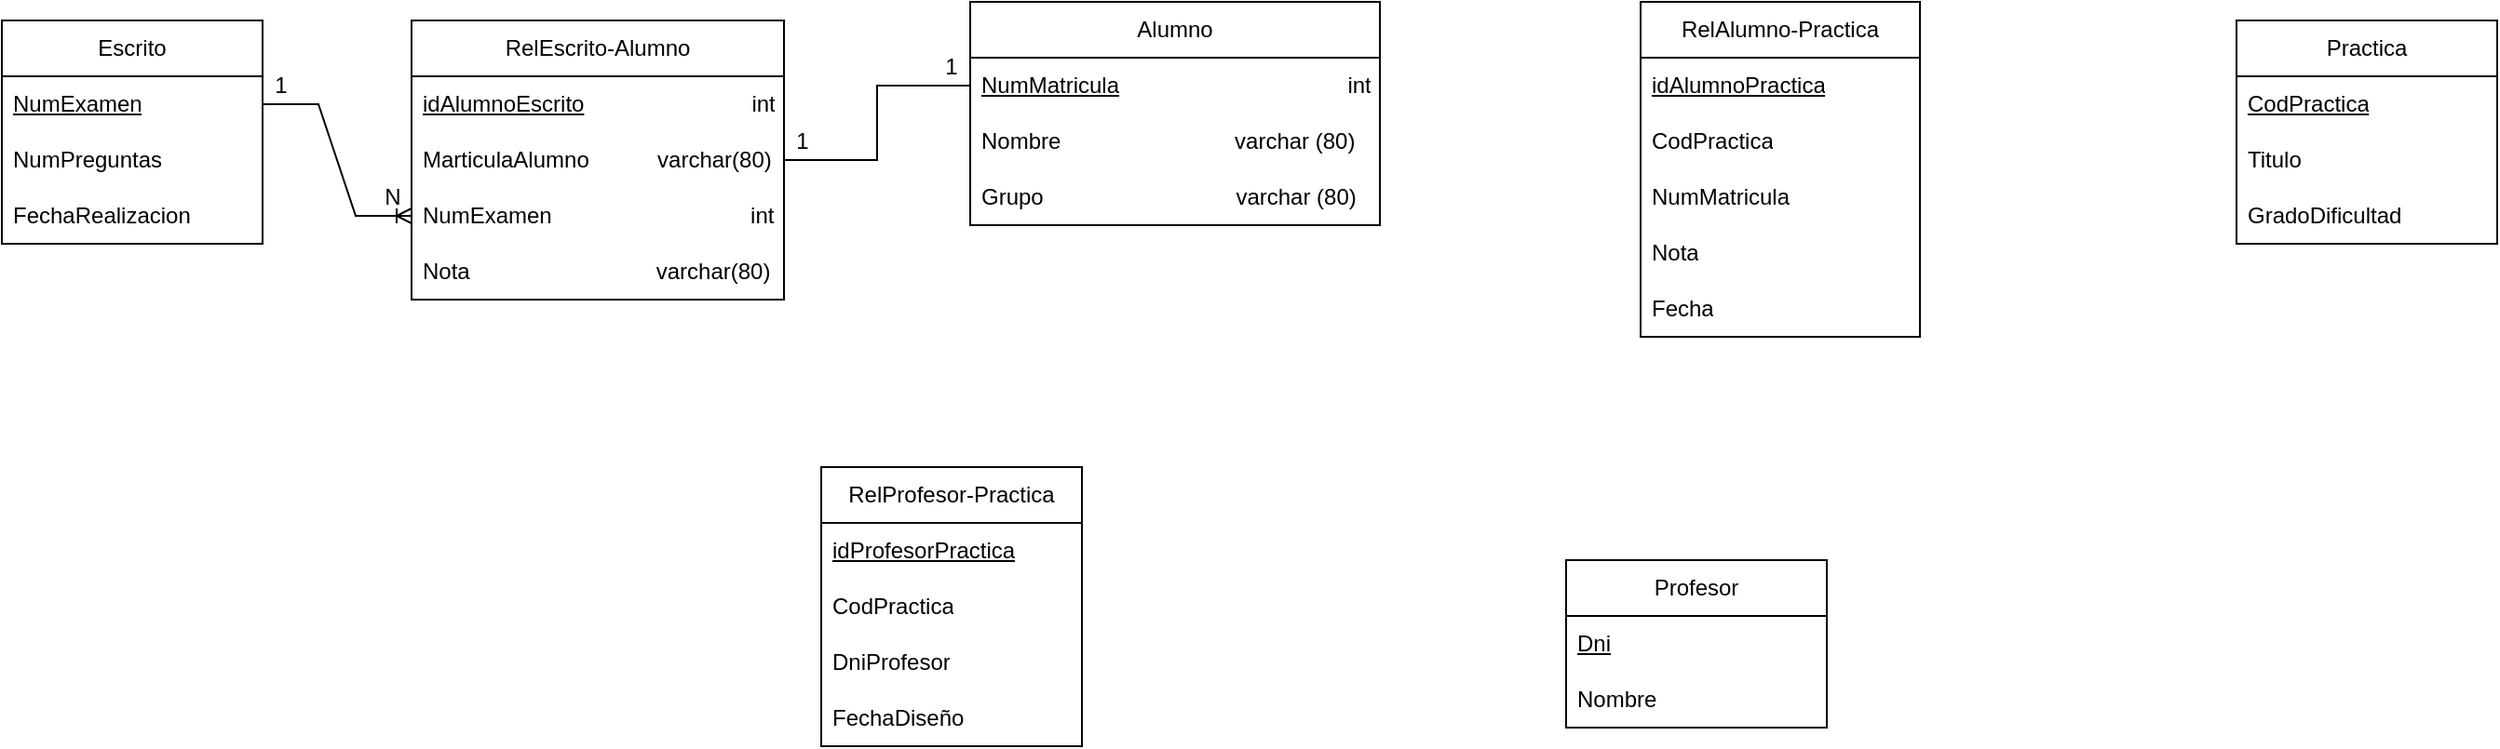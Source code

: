 <mxfile version="27.0.5">
  <diagram name="Página-1" id="xPp2_M8llciqqn24pOAx">
    <mxGraphModel dx="1727" dy="1536" grid="1" gridSize="10" guides="1" tooltips="1" connect="1" arrows="1" fold="1" page="1" pageScale="1" pageWidth="827" pageHeight="1169" math="0" shadow="0">
      <root>
        <mxCell id="0" />
        <mxCell id="1" parent="0" />
        <mxCell id="a4hIZ4BiiUJpr-HaFe81-6" value="Practica" style="swimlane;fontStyle=0;childLayout=stackLayout;horizontal=1;startSize=30;horizontalStack=0;resizeParent=1;resizeParentMax=0;resizeLast=0;collapsible=1;marginBottom=0;whiteSpace=wrap;html=1;" vertex="1" parent="1">
          <mxGeometry x="1010" y="-220" width="140" height="120" as="geometry" />
        </mxCell>
        <mxCell id="a4hIZ4BiiUJpr-HaFe81-7" value="&lt;u&gt;CodPractica&lt;/u&gt;" style="text;strokeColor=none;fillColor=none;align=left;verticalAlign=middle;spacingLeft=4;spacingRight=4;overflow=hidden;points=[[0,0.5],[1,0.5]];portConstraint=eastwest;rotatable=0;whiteSpace=wrap;html=1;" vertex="1" parent="a4hIZ4BiiUJpr-HaFe81-6">
          <mxGeometry y="30" width="140" height="30" as="geometry" />
        </mxCell>
        <mxCell id="a4hIZ4BiiUJpr-HaFe81-8" value="Titulo" style="text;strokeColor=none;fillColor=none;align=left;verticalAlign=middle;spacingLeft=4;spacingRight=4;overflow=hidden;points=[[0,0.5],[1,0.5]];portConstraint=eastwest;rotatable=0;whiteSpace=wrap;html=1;" vertex="1" parent="a4hIZ4BiiUJpr-HaFe81-6">
          <mxGeometry y="60" width="140" height="30" as="geometry" />
        </mxCell>
        <mxCell id="a4hIZ4BiiUJpr-HaFe81-9" value="GradoDificultad" style="text;strokeColor=none;fillColor=none;align=left;verticalAlign=middle;spacingLeft=4;spacingRight=4;overflow=hidden;points=[[0,0.5],[1,0.5]];portConstraint=eastwest;rotatable=0;whiteSpace=wrap;html=1;" vertex="1" parent="a4hIZ4BiiUJpr-HaFe81-6">
          <mxGeometry y="90" width="140" height="30" as="geometry" />
        </mxCell>
        <mxCell id="a4hIZ4BiiUJpr-HaFe81-10" value="Profesor" style="swimlane;fontStyle=0;childLayout=stackLayout;horizontal=1;startSize=30;horizontalStack=0;resizeParent=1;resizeParentMax=0;resizeLast=0;collapsible=1;marginBottom=0;whiteSpace=wrap;html=1;" vertex="1" parent="1">
          <mxGeometry x="650" y="70" width="140" height="90" as="geometry" />
        </mxCell>
        <mxCell id="a4hIZ4BiiUJpr-HaFe81-11" value="&lt;u&gt;Dni&lt;/u&gt;" style="text;strokeColor=none;fillColor=none;align=left;verticalAlign=middle;spacingLeft=4;spacingRight=4;overflow=hidden;points=[[0,0.5],[1,0.5]];portConstraint=eastwest;rotatable=0;whiteSpace=wrap;html=1;" vertex="1" parent="a4hIZ4BiiUJpr-HaFe81-10">
          <mxGeometry y="30" width="140" height="30" as="geometry" />
        </mxCell>
        <mxCell id="a4hIZ4BiiUJpr-HaFe81-12" value="Nombre" style="text;strokeColor=none;fillColor=none;align=left;verticalAlign=middle;spacingLeft=4;spacingRight=4;overflow=hidden;points=[[0,0.5],[1,0.5]];portConstraint=eastwest;rotatable=0;whiteSpace=wrap;html=1;" vertex="1" parent="a4hIZ4BiiUJpr-HaFe81-10">
          <mxGeometry y="60" width="140" height="30" as="geometry" />
        </mxCell>
        <mxCell id="a4hIZ4BiiUJpr-HaFe81-14" value="Alumno" style="swimlane;fontStyle=0;childLayout=stackLayout;horizontal=1;startSize=30;horizontalStack=0;resizeParent=1;resizeParentMax=0;resizeLast=0;collapsible=1;marginBottom=0;whiteSpace=wrap;html=1;" vertex="1" parent="1">
          <mxGeometry x="330" y="-230" width="220" height="120" as="geometry" />
        </mxCell>
        <mxCell id="a4hIZ4BiiUJpr-HaFe81-15" value="&lt;div style=&quot;text-align: right;&quot;&gt;&lt;u style=&quot;background-color: transparent; color: light-dark(rgb(0, 0, 0), rgb(255, 255, 255));&quot;&gt;NumMatricula&lt;/u&gt;&lt;span style=&quot;background-color: transparent; color: light-dark(rgb(0, 0, 0), rgb(255, 255, 255));&quot;&gt;&amp;nbsp; &amp;nbsp; &amp;nbsp; &amp;nbsp; &amp;nbsp; &amp;nbsp; &amp;nbsp; &amp;nbsp; &lt;span style=&quot;white-space: pre;&quot;&gt;&#x9;&lt;/span&gt;&amp;nbsp; &amp;nbsp; &amp;nbsp; &amp;nbsp; &amp;nbsp; &amp;nbsp; &amp;nbsp; &amp;nbsp; &amp;nbsp;&amp;nbsp;&amp;nbsp;int&lt;/span&gt;&lt;/div&gt;" style="text;strokeColor=none;fillColor=none;align=left;verticalAlign=middle;spacingLeft=4;spacingRight=4;overflow=hidden;points=[[0,0.5],[1,0.5]];portConstraint=eastwest;rotatable=0;whiteSpace=wrap;html=1;" vertex="1" parent="a4hIZ4BiiUJpr-HaFe81-14">
          <mxGeometry y="30" width="220" height="30" as="geometry" />
        </mxCell>
        <mxCell id="a4hIZ4BiiUJpr-HaFe81-16" value="Nombre&amp;nbsp; &amp;nbsp; &amp;nbsp; &amp;nbsp; &amp;nbsp; &amp;nbsp; &amp;nbsp; &amp;nbsp; &amp;nbsp; &amp;nbsp; &amp;nbsp; &amp;nbsp; &amp;nbsp; &amp;nbsp; varchar (80)" style="text;strokeColor=none;fillColor=none;align=left;verticalAlign=middle;spacingLeft=4;spacingRight=4;overflow=hidden;points=[[0,0.5],[1,0.5]];portConstraint=eastwest;rotatable=0;whiteSpace=wrap;html=1;" vertex="1" parent="a4hIZ4BiiUJpr-HaFe81-14">
          <mxGeometry y="60" width="220" height="30" as="geometry" />
        </mxCell>
        <mxCell id="a4hIZ4BiiUJpr-HaFe81-17" value="Grupo&amp;nbsp; &amp;nbsp; &amp;nbsp; &amp;nbsp; &amp;nbsp; &amp;nbsp; &amp;nbsp; &amp;nbsp; &amp;nbsp; &amp;nbsp; &amp;nbsp; &amp;nbsp; &amp;nbsp; &amp;nbsp; &amp;nbsp; &amp;nbsp;varchar (80)" style="text;strokeColor=none;fillColor=none;align=left;verticalAlign=middle;spacingLeft=4;spacingRight=4;overflow=hidden;points=[[0,0.5],[1,0.5]];portConstraint=eastwest;rotatable=0;whiteSpace=wrap;html=1;" vertex="1" parent="a4hIZ4BiiUJpr-HaFe81-14">
          <mxGeometry y="90" width="220" height="30" as="geometry" />
        </mxCell>
        <mxCell id="a4hIZ4BiiUJpr-HaFe81-18" value="Escrito" style="swimlane;fontStyle=0;childLayout=stackLayout;horizontal=1;startSize=30;horizontalStack=0;resizeParent=1;resizeParentMax=0;resizeLast=0;collapsible=1;marginBottom=0;whiteSpace=wrap;html=1;" vertex="1" parent="1">
          <mxGeometry x="-190" y="-220" width="140" height="120" as="geometry" />
        </mxCell>
        <mxCell id="a4hIZ4BiiUJpr-HaFe81-19" value="&lt;u&gt;NumExamen&lt;/u&gt;" style="text;strokeColor=none;fillColor=none;align=left;verticalAlign=middle;spacingLeft=4;spacingRight=4;overflow=hidden;points=[[0,0.5],[1,0.5]];portConstraint=eastwest;rotatable=0;whiteSpace=wrap;html=1;" vertex="1" parent="a4hIZ4BiiUJpr-HaFe81-18">
          <mxGeometry y="30" width="140" height="30" as="geometry" />
        </mxCell>
        <mxCell id="a4hIZ4BiiUJpr-HaFe81-20" value="NumPreguntas" style="text;strokeColor=none;fillColor=none;align=left;verticalAlign=middle;spacingLeft=4;spacingRight=4;overflow=hidden;points=[[0,0.5],[1,0.5]];portConstraint=eastwest;rotatable=0;whiteSpace=wrap;html=1;" vertex="1" parent="a4hIZ4BiiUJpr-HaFe81-18">
          <mxGeometry y="60" width="140" height="30" as="geometry" />
        </mxCell>
        <mxCell id="a4hIZ4BiiUJpr-HaFe81-21" value="FechaRealizacion" style="text;strokeColor=none;fillColor=none;align=left;verticalAlign=middle;spacingLeft=4;spacingRight=4;overflow=hidden;points=[[0,0.5],[1,0.5]];portConstraint=eastwest;rotatable=0;whiteSpace=wrap;html=1;" vertex="1" parent="a4hIZ4BiiUJpr-HaFe81-18">
          <mxGeometry y="90" width="140" height="30" as="geometry" />
        </mxCell>
        <mxCell id="a4hIZ4BiiUJpr-HaFe81-22" value="RelEscrito-Alumno" style="swimlane;fontStyle=0;childLayout=stackLayout;horizontal=1;startSize=30;horizontalStack=0;resizeParent=1;resizeParentMax=0;resizeLast=0;collapsible=1;marginBottom=0;whiteSpace=wrap;html=1;" vertex="1" parent="1">
          <mxGeometry x="30" y="-220" width="200" height="150" as="geometry" />
        </mxCell>
        <mxCell id="a4hIZ4BiiUJpr-HaFe81-32" value="&lt;u&gt;idAlumnoEscrito&lt;/u&gt;&amp;nbsp; &amp;nbsp; &amp;nbsp; &amp;nbsp; &amp;nbsp; &amp;nbsp; &amp;nbsp; &amp;nbsp; &amp;nbsp; &amp;nbsp; &amp;nbsp; &amp;nbsp; &amp;nbsp; &amp;nbsp;int" style="text;strokeColor=none;fillColor=none;align=left;verticalAlign=middle;spacingLeft=4;spacingRight=4;overflow=hidden;points=[[0,0.5],[1,0.5]];portConstraint=eastwest;rotatable=0;whiteSpace=wrap;html=1;" vertex="1" parent="a4hIZ4BiiUJpr-HaFe81-22">
          <mxGeometry y="30" width="200" height="30" as="geometry" />
        </mxCell>
        <mxCell id="a4hIZ4BiiUJpr-HaFe81-23" value="MarticulaAlumno&amp;nbsp; &amp;nbsp; &amp;nbsp; &amp;nbsp; &amp;nbsp; &amp;nbsp;varchar(80)" style="text;strokeColor=none;fillColor=none;align=left;verticalAlign=middle;spacingLeft=4;spacingRight=4;overflow=hidden;points=[[0,0.5],[1,0.5]];portConstraint=eastwest;rotatable=0;whiteSpace=wrap;html=1;" vertex="1" parent="a4hIZ4BiiUJpr-HaFe81-22">
          <mxGeometry y="60" width="200" height="30" as="geometry" />
        </mxCell>
        <mxCell id="a4hIZ4BiiUJpr-HaFe81-24" value="NumExamen&amp;nbsp; &amp;nbsp; &amp;nbsp; &amp;nbsp; &amp;nbsp; &amp;nbsp; &amp;nbsp; &amp;nbsp; &amp;nbsp; &amp;nbsp; &amp;nbsp; &amp;nbsp; &amp;nbsp; &amp;nbsp; &amp;nbsp; &amp;nbsp; int" style="text;strokeColor=none;fillColor=none;align=left;verticalAlign=middle;spacingLeft=4;spacingRight=4;overflow=hidden;points=[[0,0.5],[1,0.5]];portConstraint=eastwest;rotatable=0;whiteSpace=wrap;html=1;" vertex="1" parent="a4hIZ4BiiUJpr-HaFe81-22">
          <mxGeometry y="90" width="200" height="30" as="geometry" />
        </mxCell>
        <mxCell id="a4hIZ4BiiUJpr-HaFe81-25" value="Nota&amp;nbsp; &amp;nbsp; &amp;nbsp; &amp;nbsp; &amp;nbsp; &amp;nbsp; &amp;nbsp; &amp;nbsp; &amp;nbsp; &amp;nbsp; &amp;nbsp; &amp;nbsp; &amp;nbsp; &amp;nbsp; &amp;nbsp; varchar(80)" style="text;strokeColor=none;fillColor=none;align=left;verticalAlign=middle;spacingLeft=4;spacingRight=4;overflow=hidden;points=[[0,0.5],[1,0.5]];portConstraint=eastwest;rotatable=0;whiteSpace=wrap;html=1;" vertex="1" parent="a4hIZ4BiiUJpr-HaFe81-22">
          <mxGeometry y="120" width="200" height="30" as="geometry" />
        </mxCell>
        <mxCell id="a4hIZ4BiiUJpr-HaFe81-26" value="RelAlumno-Practica" style="swimlane;fontStyle=0;childLayout=stackLayout;horizontal=1;startSize=30;horizontalStack=0;resizeParent=1;resizeParentMax=0;resizeLast=0;collapsible=1;marginBottom=0;whiteSpace=wrap;html=1;" vertex="1" parent="1">
          <mxGeometry x="690" y="-230" width="150" height="180" as="geometry" />
        </mxCell>
        <mxCell id="a4hIZ4BiiUJpr-HaFe81-33" value="&lt;u&gt;idAlumnoPractica&lt;/u&gt;" style="text;strokeColor=none;fillColor=none;align=left;verticalAlign=middle;spacingLeft=4;spacingRight=4;overflow=hidden;points=[[0,0.5],[1,0.5]];portConstraint=eastwest;rotatable=0;whiteSpace=wrap;html=1;" vertex="1" parent="a4hIZ4BiiUJpr-HaFe81-26">
          <mxGeometry y="30" width="150" height="30" as="geometry" />
        </mxCell>
        <mxCell id="a4hIZ4BiiUJpr-HaFe81-27" value="CodPractica" style="text;strokeColor=none;fillColor=none;align=left;verticalAlign=middle;spacingLeft=4;spacingRight=4;overflow=hidden;points=[[0,0.5],[1,0.5]];portConstraint=eastwest;rotatable=0;whiteSpace=wrap;html=1;" vertex="1" parent="a4hIZ4BiiUJpr-HaFe81-26">
          <mxGeometry y="60" width="150" height="30" as="geometry" />
        </mxCell>
        <mxCell id="a4hIZ4BiiUJpr-HaFe81-28" value="NumMatricula" style="text;strokeColor=none;fillColor=none;align=left;verticalAlign=middle;spacingLeft=4;spacingRight=4;overflow=hidden;points=[[0,0.5],[1,0.5]];portConstraint=eastwest;rotatable=0;whiteSpace=wrap;html=1;" vertex="1" parent="a4hIZ4BiiUJpr-HaFe81-26">
          <mxGeometry y="90" width="150" height="30" as="geometry" />
        </mxCell>
        <mxCell id="a4hIZ4BiiUJpr-HaFe81-30" value="Nota" style="text;strokeColor=none;fillColor=none;align=left;verticalAlign=middle;spacingLeft=4;spacingRight=4;overflow=hidden;points=[[0,0.5],[1,0.5]];portConstraint=eastwest;rotatable=0;whiteSpace=wrap;html=1;" vertex="1" parent="a4hIZ4BiiUJpr-HaFe81-26">
          <mxGeometry y="120" width="150" height="30" as="geometry" />
        </mxCell>
        <mxCell id="a4hIZ4BiiUJpr-HaFe81-31" value="Fecha" style="text;strokeColor=none;fillColor=none;align=left;verticalAlign=middle;spacingLeft=4;spacingRight=4;overflow=hidden;points=[[0,0.5],[1,0.5]];portConstraint=eastwest;rotatable=0;whiteSpace=wrap;html=1;" vertex="1" parent="a4hIZ4BiiUJpr-HaFe81-26">
          <mxGeometry y="150" width="150" height="30" as="geometry" />
        </mxCell>
        <mxCell id="a4hIZ4BiiUJpr-HaFe81-35" value="RelProfesor-Practica" style="swimlane;fontStyle=0;childLayout=stackLayout;horizontal=1;startSize=30;horizontalStack=0;resizeParent=1;resizeParentMax=0;resizeLast=0;collapsible=1;marginBottom=0;whiteSpace=wrap;html=1;" vertex="1" parent="1">
          <mxGeometry x="250" y="20" width="140" height="150" as="geometry" />
        </mxCell>
        <mxCell id="a4hIZ4BiiUJpr-HaFe81-40" value="&lt;u&gt;idProfesorPractica&lt;/u&gt;" style="text;strokeColor=none;fillColor=none;align=left;verticalAlign=middle;spacingLeft=4;spacingRight=4;overflow=hidden;points=[[0,0.5],[1,0.5]];portConstraint=eastwest;rotatable=0;whiteSpace=wrap;html=1;" vertex="1" parent="a4hIZ4BiiUJpr-HaFe81-35">
          <mxGeometry y="30" width="140" height="30" as="geometry" />
        </mxCell>
        <mxCell id="a4hIZ4BiiUJpr-HaFe81-38" value="CodPractica" style="text;strokeColor=none;fillColor=none;align=left;verticalAlign=middle;spacingLeft=4;spacingRight=4;overflow=hidden;points=[[0,0.5],[1,0.5]];portConstraint=eastwest;rotatable=0;whiteSpace=wrap;html=1;" vertex="1" parent="a4hIZ4BiiUJpr-HaFe81-35">
          <mxGeometry y="60" width="140" height="30" as="geometry" />
        </mxCell>
        <mxCell id="a4hIZ4BiiUJpr-HaFe81-36" value="DniProfesor" style="text;strokeColor=none;fillColor=none;align=left;verticalAlign=middle;spacingLeft=4;spacingRight=4;overflow=hidden;points=[[0,0.5],[1,0.5]];portConstraint=eastwest;rotatable=0;whiteSpace=wrap;html=1;" vertex="1" parent="a4hIZ4BiiUJpr-HaFe81-35">
          <mxGeometry y="90" width="140" height="30" as="geometry" />
        </mxCell>
        <mxCell id="a4hIZ4BiiUJpr-HaFe81-39" value="FechaDiseño" style="text;strokeColor=none;fillColor=none;align=left;verticalAlign=middle;spacingLeft=4;spacingRight=4;overflow=hidden;points=[[0,0.5],[1,0.5]];portConstraint=eastwest;rotatable=0;whiteSpace=wrap;html=1;" vertex="1" parent="a4hIZ4BiiUJpr-HaFe81-35">
          <mxGeometry y="120" width="140" height="30" as="geometry" />
        </mxCell>
        <mxCell id="a4hIZ4BiiUJpr-HaFe81-42" value="" style="endArrow=none;html=1;rounded=0;exitX=1;exitY=0.5;exitDx=0;exitDy=0;entryX=0;entryY=0.5;entryDx=0;entryDy=0;" edge="1" parent="1" source="a4hIZ4BiiUJpr-HaFe81-23" target="a4hIZ4BiiUJpr-HaFe81-15">
          <mxGeometry width="50" height="50" relative="1" as="geometry">
            <mxPoint x="300" y="-250" as="sourcePoint" />
            <mxPoint x="350" y="-300" as="targetPoint" />
            <Array as="points">
              <mxPoint x="280" y="-145" />
              <mxPoint x="280" y="-185" />
            </Array>
          </mxGeometry>
        </mxCell>
        <mxCell id="a4hIZ4BiiUJpr-HaFe81-43" value="1" style="text;html=1;align=center;verticalAlign=middle;whiteSpace=wrap;rounded=0;" vertex="1" parent="1">
          <mxGeometry x="210" y="-170" width="60" height="30" as="geometry" />
        </mxCell>
        <mxCell id="a4hIZ4BiiUJpr-HaFe81-45" value="1" style="text;html=1;align=center;verticalAlign=middle;whiteSpace=wrap;rounded=0;" vertex="1" parent="1">
          <mxGeometry x="290" y="-210" width="60" height="30" as="geometry" />
        </mxCell>
        <mxCell id="a4hIZ4BiiUJpr-HaFe81-47" value="1" style="text;html=1;align=center;verticalAlign=middle;whiteSpace=wrap;rounded=0;" vertex="1" parent="1">
          <mxGeometry x="-70" y="-200" width="60" height="30" as="geometry" />
        </mxCell>
        <mxCell id="a4hIZ4BiiUJpr-HaFe81-48" value="N" style="text;html=1;align=center;verticalAlign=middle;whiteSpace=wrap;rounded=0;" vertex="1" parent="1">
          <mxGeometry x="-10" y="-140" width="60" height="30" as="geometry" />
        </mxCell>
        <mxCell id="a4hIZ4BiiUJpr-HaFe81-51" value="" style="edgeStyle=entityRelationEdgeStyle;fontSize=12;html=1;endArrow=ERoneToMany;rounded=0;exitX=1;exitY=0.5;exitDx=0;exitDy=0;entryX=0;entryY=0.5;entryDx=0;entryDy=0;" edge="1" parent="1" source="a4hIZ4BiiUJpr-HaFe81-19" target="a4hIZ4BiiUJpr-HaFe81-24">
          <mxGeometry width="100" height="100" relative="1" as="geometry">
            <mxPoint x="-30" y="-160" as="sourcePoint" />
            <mxPoint x="90" y="-340" as="targetPoint" />
          </mxGeometry>
        </mxCell>
      </root>
    </mxGraphModel>
  </diagram>
</mxfile>
